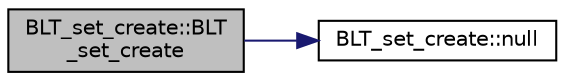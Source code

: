 digraph "BLT_set_create::BLT_set_create"
{
  edge [fontname="Helvetica",fontsize="10",labelfontname="Helvetica",labelfontsize="10"];
  node [fontname="Helvetica",fontsize="10",shape=record];
  rankdir="LR";
  Node0 [label="BLT_set_create::BLT\l_set_create",height=0.2,width=0.4,color="black", fillcolor="grey75", style="filled", fontcolor="black"];
  Node0 -> Node1 [color="midnightblue",fontsize="10",style="solid",fontname="Helvetica"];
  Node1 [label="BLT_set_create::null",height=0.2,width=0.4,color="black", fillcolor="white", style="filled",URL="$d4/d40/class_b_l_t__set__create.html#aa27bfefe4a21999b6cc45fae6d84f2d2"];
}
